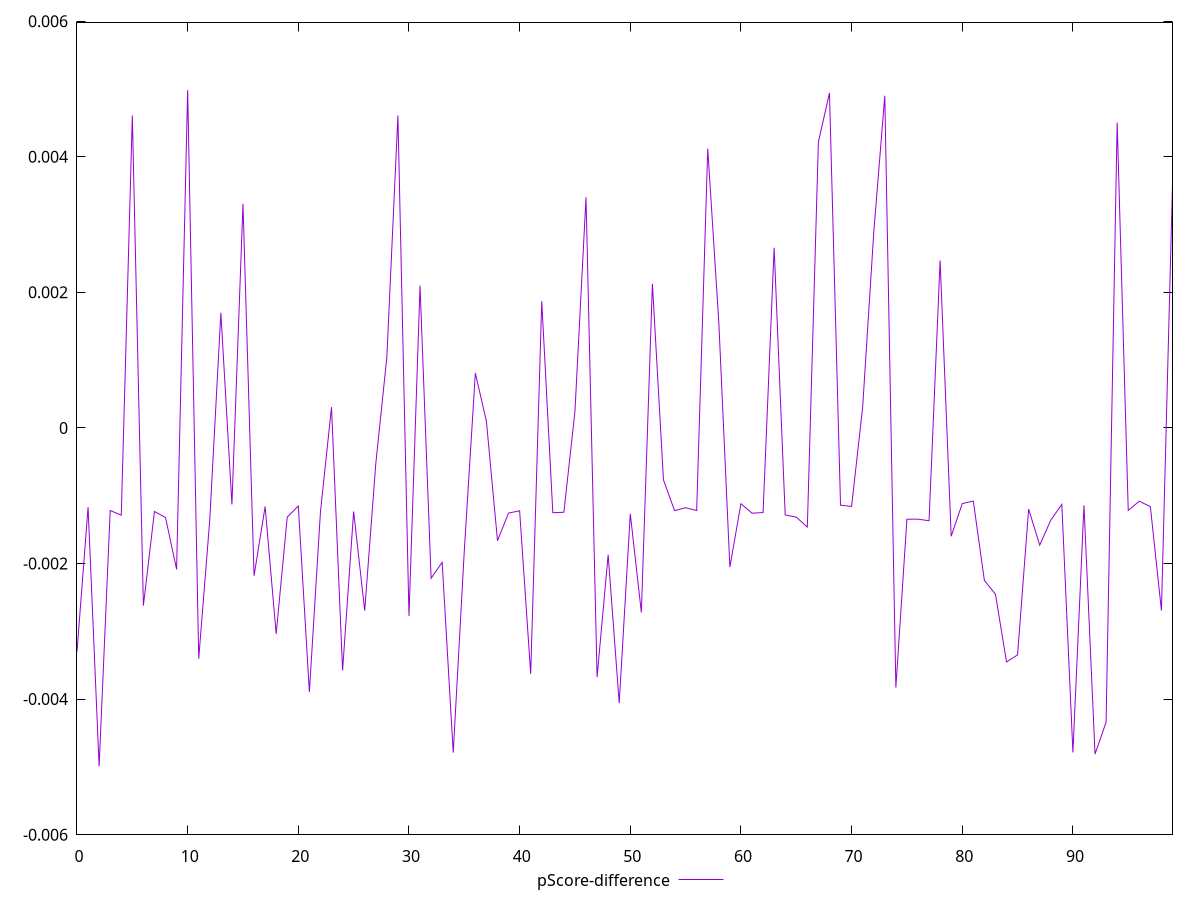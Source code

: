 reset

$pScoreDifference <<EOF
0 -0.0032989936773653583
1 -0.0011688594904790683
2 -0.00499223495362644
3 -0.0012182916084166884
4 -0.0012866383794332137
5 0.004608394991710618
6 -0.002620357858176936
7 -0.0012322278160115108
8 -0.001321771815009365
9 -0.002086273278556483
10 0.004983719807689413
11 -0.0034031500188078656
12 -0.0013524906304228645
13 0.0016991897121911848
14 -0.0011285001648748683
15 0.003306997734101147
16 -0.002180139156975569
17 -0.0011596286724948612
18 -0.0030386716744859044
19 -0.0013149894756939728
20 -0.001151710882539625
21 -0.0038952411859267677
22 -0.0012392114031549717
23 0.0003058356406113738
24 -0.0035779072898730613
25 -0.0012325891335984718
26 -0.0026941583913724365
27 -0.0005299387649102538
28 0.001039742813458533
29 0.004607594621143463
30 -0.002772155793319242
31 0.002097955378715599
32 -0.002217406341998185
33 -0.001982006419600002
34 -0.0047905813182406165
35 -0.0018098736017646555
36 0.000808235928313028
37 0.00009579625481059839
38 -0.0016635665155486645
39 -0.0012560750630749018
40 -0.0012225444676570163
41 -0.003627743724285315
42 0.0018692357394790582
43 -0.0012509844151231686
44 -0.0012439455605670613
45 0.0002447358173200964
46 0.003402730762496864
47 -0.003676224135095163
48 -0.0018703805285870123
49 -0.004060584265838996
50 -0.0012660065323801817
51 -0.002722036220560886
52 0.00212583995913318
53 -0.0007673515854218493
54 -0.001220034578135798
55 -0.0011766776197577045
56 -0.0012185873901189304
57 0.004120451854072726
58 0.0015588530780297205
59 -0.0020520661384091365
60 -0.0011176668593806394
61 -0.0012577907312136816
62 -0.0012486939574601896
63 0.0026582643539629913
64 -0.0012849411446246295
65 -0.0013156401440055365
66 -0.0014622641185637608
67 0.004218052341004697
68 0.004941535939948283
69 -0.0011400448229352822
70 -0.0011577041538788357
71 0.00030642234201483376
72 0.002875594725325281
73 0.004899699895294263
74 -0.003829056592316804
75 -0.0013469859855415045
76 -0.0013458724584654025
77 -0.0013689745408307363
78 0.002470599745272084
79 -0.0015980330367185713
80 -0.001116181179020792
81 -0.0010788100919151278
82 -0.0022496734461315837
83 -0.0024534712694924687
84 -0.003452290964097715
85 -0.0033482160733042665
86 -0.0011973857584784975
87 -0.0017296273449982635
88 -0.0013605113321235596
89 -0.0011272756922197091
90 -0.00478721941057203
91 -0.0011414937389309099
92 -0.004811097703914746
93 -0.004339555789625638
94 0.0045038089228419675
95 -0.0012155022176689734
96 -0.0010813029234644222
97 -0.001161051651621392
98 -0.0026941058278240337
99 0.003589707477013371
EOF

set key outside below
set xrange [0:99]
set yrange [-0.00599223495362644:0.005983719807689413]
set trange [-0.00599223495362644:0.005983719807689413]
set terminal svg size 640, 500 enhanced background rgb 'white'
set output "report_00015_2021-02-09T16-11-33.973Z/speed-index/samples/pages+cached+noadtech+nomedia+nocss/pScore-difference/values.svg"

plot $pScoreDifference title "pScore-difference" with line

reset
